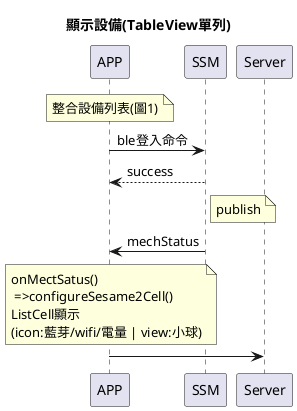@startuml
title: "顯示設備(TableView單列)"

note over APP : 整合設備列表(圖1)
APP -> SSM: ble登入命令
SSM --> APP: success
note right SSM : publish
SSM -> APP: mechStatus
note over APP : onMectSatus()\n =>configureSesame2Cell() \nListCell顯示 \n(icon:藍芽/wifi/電量 | view:小球)


APP -> Server: 

@enduml